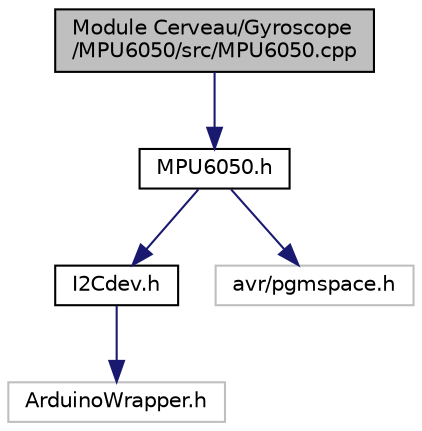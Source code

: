digraph "Module Cerveau/Gyroscope/MPU6050/src/MPU6050.cpp"
{
  edge [fontname="Helvetica",fontsize="10",labelfontname="Helvetica",labelfontsize="10"];
  node [fontname="Helvetica",fontsize="10",shape=record];
  Node1 [label="Module Cerveau/Gyroscope\l/MPU6050/src/MPU6050.cpp",height=0.2,width=0.4,color="black", fillcolor="grey75", style="filled" fontcolor="black"];
  Node1 -> Node2 [color="midnightblue",fontsize="10",style="solid",fontname="Helvetica"];
  Node2 [label="MPU6050.h",height=0.2,width=0.4,color="black", fillcolor="white", style="filled",URL="$_gyroscope_2_m_p_u6050_2src_2_m_p_u6050_8h.html"];
  Node2 -> Node3 [color="midnightblue",fontsize="10",style="solid",fontname="Helvetica"];
  Node3 [label="I2Cdev.h",height=0.2,width=0.4,color="black", fillcolor="white", style="filled",URL="$_gyroscope_2_m_p_u6050_2src_2_i2_cdev_8h.html"];
  Node3 -> Node4 [color="midnightblue",fontsize="10",style="solid",fontname="Helvetica"];
  Node4 [label="ArduinoWrapper.h",height=0.2,width=0.4,color="grey75", fillcolor="white", style="filled"];
  Node2 -> Node5 [color="midnightblue",fontsize="10",style="solid",fontname="Helvetica"];
  Node5 [label="avr/pgmspace.h",height=0.2,width=0.4,color="grey75", fillcolor="white", style="filled"];
}
